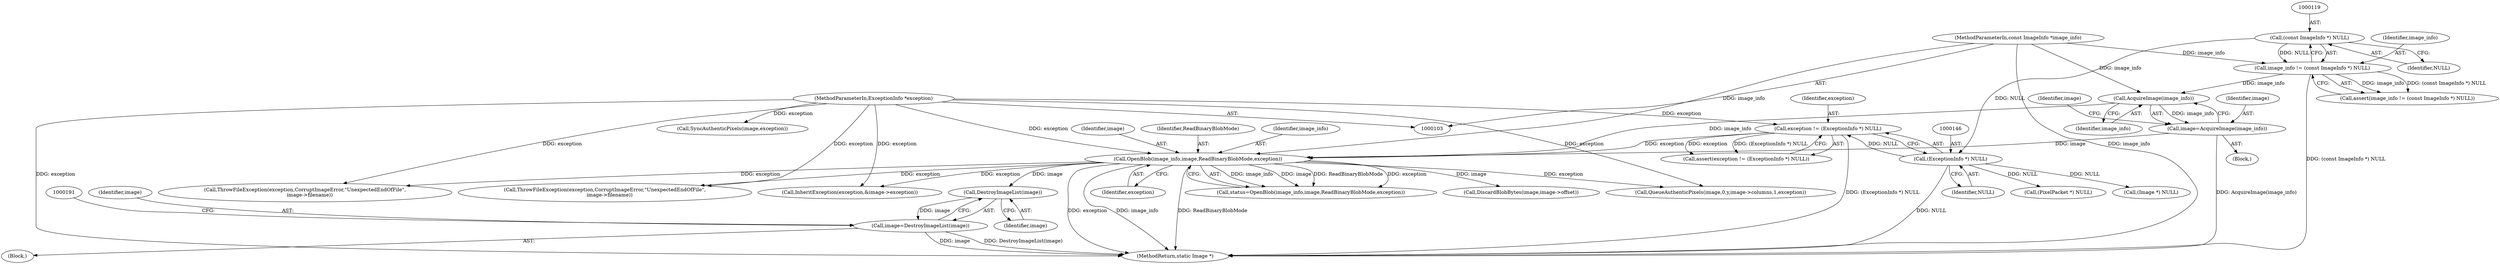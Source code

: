 digraph "0_ImageMagick_f6e9d0d9955e85bdd7540b251cd50d598dacc5e6_35@pointer" {
"1000187" [label="(Call,DestroyImageList(image))"];
"1000175" [label="(Call,OpenBlob(image_info,image,ReadBinaryBlobMode,exception))"];
"1000156" [label="(Call,AcquireImage(image_info))"];
"1000116" [label="(Call,image_info != (const ImageInfo *) NULL)"];
"1000104" [label="(MethodParameterIn,const ImageInfo *image_info)"];
"1000118" [label="(Call,(const ImageInfo *) NULL)"];
"1000154" [label="(Call,image=AcquireImage(image_info))"];
"1000143" [label="(Call,exception != (ExceptionInfo *) NULL)"];
"1000105" [label="(MethodParameterIn,ExceptionInfo *exception)"];
"1000145" [label="(Call,(ExceptionInfo *) NULL)"];
"1000185" [label="(Call,image=DestroyImageList(image))"];
"1000288" [label="(Call,(PixelPacket *) NULL)"];
"1000162" [label="(Identifier,image)"];
"1000104" [label="(MethodParameterIn,const ImageInfo *image_info)"];
"1000105" [label="(MethodParameterIn,ExceptionInfo *exception)"];
"1000116" [label="(Call,image_info != (const ImageInfo *) NULL)"];
"1000145" [label="(Call,(ExceptionInfo *) NULL)"];
"1000185" [label="(Call,image=DestroyImageList(image))"];
"1000176" [label="(Identifier,image_info)"];
"1000177" [label="(Identifier,image)"];
"1000143" [label="(Call,exception != (ExceptionInfo *) NULL)"];
"1000179" [label="(Identifier,exception)"];
"1000154" [label="(Call,image=AcquireImage(image_info))"];
"1000120" [label="(Identifier,NULL)"];
"1000201" [label="(Call,ThrowFileException(exception,CorruptImageError,\"UnexpectedEndOfFile\",\n      image->filename))"];
"1000187" [label="(Call,DestroyImageList(image))"];
"1000155" [label="(Identifier,image)"];
"1000178" [label="(Identifier,ReadBinaryBlobMode)"];
"1000147" [label="(Identifier,NULL)"];
"1000186" [label="(Identifier,image)"];
"1000117" [label="(Identifier,image_info)"];
"1000106" [label="(Block,)"];
"1000157" [label="(Identifier,image_info)"];
"1000276" [label="(Call,QueueAuthenticPixels(image,0,y,image->columns,1,exception))"];
"1000188" [label="(Identifier,image)"];
"1000175" [label="(Call,OpenBlob(image_info,image,ReadBinaryBlobMode,exception))"];
"1000190" [label="(Call,(Image *) NULL)"];
"1000379" [label="(Call,ThrowFileException(exception,CorruptImageError,\"UnexpectedEndOfFile\",\n      image->filename))"];
"1000349" [label="(Call,SyncAuthenticPixels(image,exception))"];
"1000142" [label="(Call,assert(exception != (ExceptionInfo *) NULL))"];
"1000173" [label="(Call,status=OpenBlob(image_info,image,ReadBinaryBlobMode,exception))"];
"1000393" [label="(MethodReturn,static Image *)"];
"1000184" [label="(Block,)"];
"1000195" [label="(Call,DiscardBlobBytes(image,image->offset))"];
"1000115" [label="(Call,assert(image_info != (const ImageInfo *) NULL))"];
"1000156" [label="(Call,AcquireImage(image_info))"];
"1000251" [label="(Call,InheritException(exception,&image->exception))"];
"1000144" [label="(Identifier,exception)"];
"1000118" [label="(Call,(const ImageInfo *) NULL)"];
"1000187" -> "1000185"  [label="AST: "];
"1000187" -> "1000188"  [label="CFG: "];
"1000188" -> "1000187"  [label="AST: "];
"1000185" -> "1000187"  [label="CFG: "];
"1000187" -> "1000185"  [label="DDG: image"];
"1000175" -> "1000187"  [label="DDG: image"];
"1000175" -> "1000173"  [label="AST: "];
"1000175" -> "1000179"  [label="CFG: "];
"1000176" -> "1000175"  [label="AST: "];
"1000177" -> "1000175"  [label="AST: "];
"1000178" -> "1000175"  [label="AST: "];
"1000179" -> "1000175"  [label="AST: "];
"1000173" -> "1000175"  [label="CFG: "];
"1000175" -> "1000393"  [label="DDG: ReadBinaryBlobMode"];
"1000175" -> "1000393"  [label="DDG: exception"];
"1000175" -> "1000393"  [label="DDG: image_info"];
"1000175" -> "1000173"  [label="DDG: image_info"];
"1000175" -> "1000173"  [label="DDG: image"];
"1000175" -> "1000173"  [label="DDG: ReadBinaryBlobMode"];
"1000175" -> "1000173"  [label="DDG: exception"];
"1000156" -> "1000175"  [label="DDG: image_info"];
"1000104" -> "1000175"  [label="DDG: image_info"];
"1000154" -> "1000175"  [label="DDG: image"];
"1000143" -> "1000175"  [label="DDG: exception"];
"1000105" -> "1000175"  [label="DDG: exception"];
"1000175" -> "1000195"  [label="DDG: image"];
"1000175" -> "1000201"  [label="DDG: exception"];
"1000175" -> "1000251"  [label="DDG: exception"];
"1000175" -> "1000276"  [label="DDG: exception"];
"1000175" -> "1000379"  [label="DDG: exception"];
"1000156" -> "1000154"  [label="AST: "];
"1000156" -> "1000157"  [label="CFG: "];
"1000157" -> "1000156"  [label="AST: "];
"1000154" -> "1000156"  [label="CFG: "];
"1000156" -> "1000154"  [label="DDG: image_info"];
"1000116" -> "1000156"  [label="DDG: image_info"];
"1000104" -> "1000156"  [label="DDG: image_info"];
"1000116" -> "1000115"  [label="AST: "];
"1000116" -> "1000118"  [label="CFG: "];
"1000117" -> "1000116"  [label="AST: "];
"1000118" -> "1000116"  [label="AST: "];
"1000115" -> "1000116"  [label="CFG: "];
"1000116" -> "1000393"  [label="DDG: (const ImageInfo *) NULL"];
"1000116" -> "1000115"  [label="DDG: image_info"];
"1000116" -> "1000115"  [label="DDG: (const ImageInfo *) NULL"];
"1000104" -> "1000116"  [label="DDG: image_info"];
"1000118" -> "1000116"  [label="DDG: NULL"];
"1000104" -> "1000103"  [label="AST: "];
"1000104" -> "1000393"  [label="DDG: image_info"];
"1000118" -> "1000120"  [label="CFG: "];
"1000119" -> "1000118"  [label="AST: "];
"1000120" -> "1000118"  [label="AST: "];
"1000118" -> "1000145"  [label="DDG: NULL"];
"1000154" -> "1000106"  [label="AST: "];
"1000155" -> "1000154"  [label="AST: "];
"1000162" -> "1000154"  [label="CFG: "];
"1000154" -> "1000393"  [label="DDG: AcquireImage(image_info)"];
"1000143" -> "1000142"  [label="AST: "];
"1000143" -> "1000145"  [label="CFG: "];
"1000144" -> "1000143"  [label="AST: "];
"1000145" -> "1000143"  [label="AST: "];
"1000142" -> "1000143"  [label="CFG: "];
"1000143" -> "1000393"  [label="DDG: (ExceptionInfo *) NULL"];
"1000143" -> "1000142"  [label="DDG: exception"];
"1000143" -> "1000142"  [label="DDG: (ExceptionInfo *) NULL"];
"1000105" -> "1000143"  [label="DDG: exception"];
"1000145" -> "1000143"  [label="DDG: NULL"];
"1000105" -> "1000103"  [label="AST: "];
"1000105" -> "1000393"  [label="DDG: exception"];
"1000105" -> "1000201"  [label="DDG: exception"];
"1000105" -> "1000251"  [label="DDG: exception"];
"1000105" -> "1000276"  [label="DDG: exception"];
"1000105" -> "1000349"  [label="DDG: exception"];
"1000105" -> "1000379"  [label="DDG: exception"];
"1000145" -> "1000147"  [label="CFG: "];
"1000146" -> "1000145"  [label="AST: "];
"1000147" -> "1000145"  [label="AST: "];
"1000145" -> "1000393"  [label="DDG: NULL"];
"1000145" -> "1000190"  [label="DDG: NULL"];
"1000145" -> "1000288"  [label="DDG: NULL"];
"1000185" -> "1000184"  [label="AST: "];
"1000186" -> "1000185"  [label="AST: "];
"1000191" -> "1000185"  [label="CFG: "];
"1000185" -> "1000393"  [label="DDG: image"];
"1000185" -> "1000393"  [label="DDG: DestroyImageList(image)"];
}
